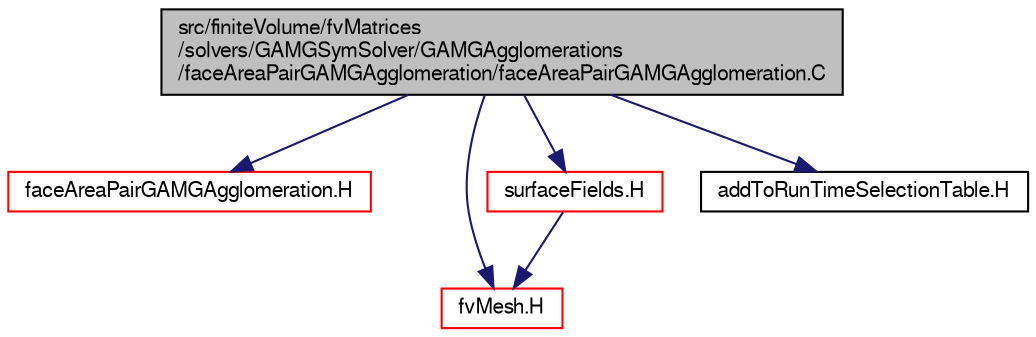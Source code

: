 digraph "src/finiteVolume/fvMatrices/solvers/GAMGSymSolver/GAMGAgglomerations/faceAreaPairGAMGAgglomeration/faceAreaPairGAMGAgglomeration.C"
{
  bgcolor="transparent";
  edge [fontname="FreeSans",fontsize="10",labelfontname="FreeSans",labelfontsize="10"];
  node [fontname="FreeSans",fontsize="10",shape=record];
  Node0 [label="src/finiteVolume/fvMatrices\l/solvers/GAMGSymSolver/GAMGAgglomerations\l/faceAreaPairGAMGAgglomeration/faceAreaPairGAMGAgglomeration.C",height=0.2,width=0.4,color="black", fillcolor="grey75", style="filled", fontcolor="black"];
  Node0 -> Node1 [color="midnightblue",fontsize="10",style="solid",fontname="FreeSans"];
  Node1 [label="faceAreaPairGAMGAgglomeration.H",height=0.2,width=0.4,color="red",URL="$a03296.html"];
  Node0 -> Node135 [color="midnightblue",fontsize="10",style="solid",fontname="FreeSans"];
  Node135 [label="fvMesh.H",height=0.2,width=0.4,color="red",URL="$a03533.html"];
  Node0 -> Node273 [color="midnightblue",fontsize="10",style="solid",fontname="FreeSans"];
  Node273 [label="surfaceFields.H",height=0.2,width=0.4,color="red",URL="$a02735.html",tooltip="Foam::surfaceFields. "];
  Node273 -> Node135 [color="midnightblue",fontsize="10",style="solid",fontname="FreeSans"];
  Node0 -> Node307 [color="midnightblue",fontsize="10",style="solid",fontname="FreeSans"];
  Node307 [label="addToRunTimeSelectionTable.H",height=0.2,width=0.4,color="black",URL="$a09263.html",tooltip="Macros for easy insertion into run-time selection tables. "];
}
